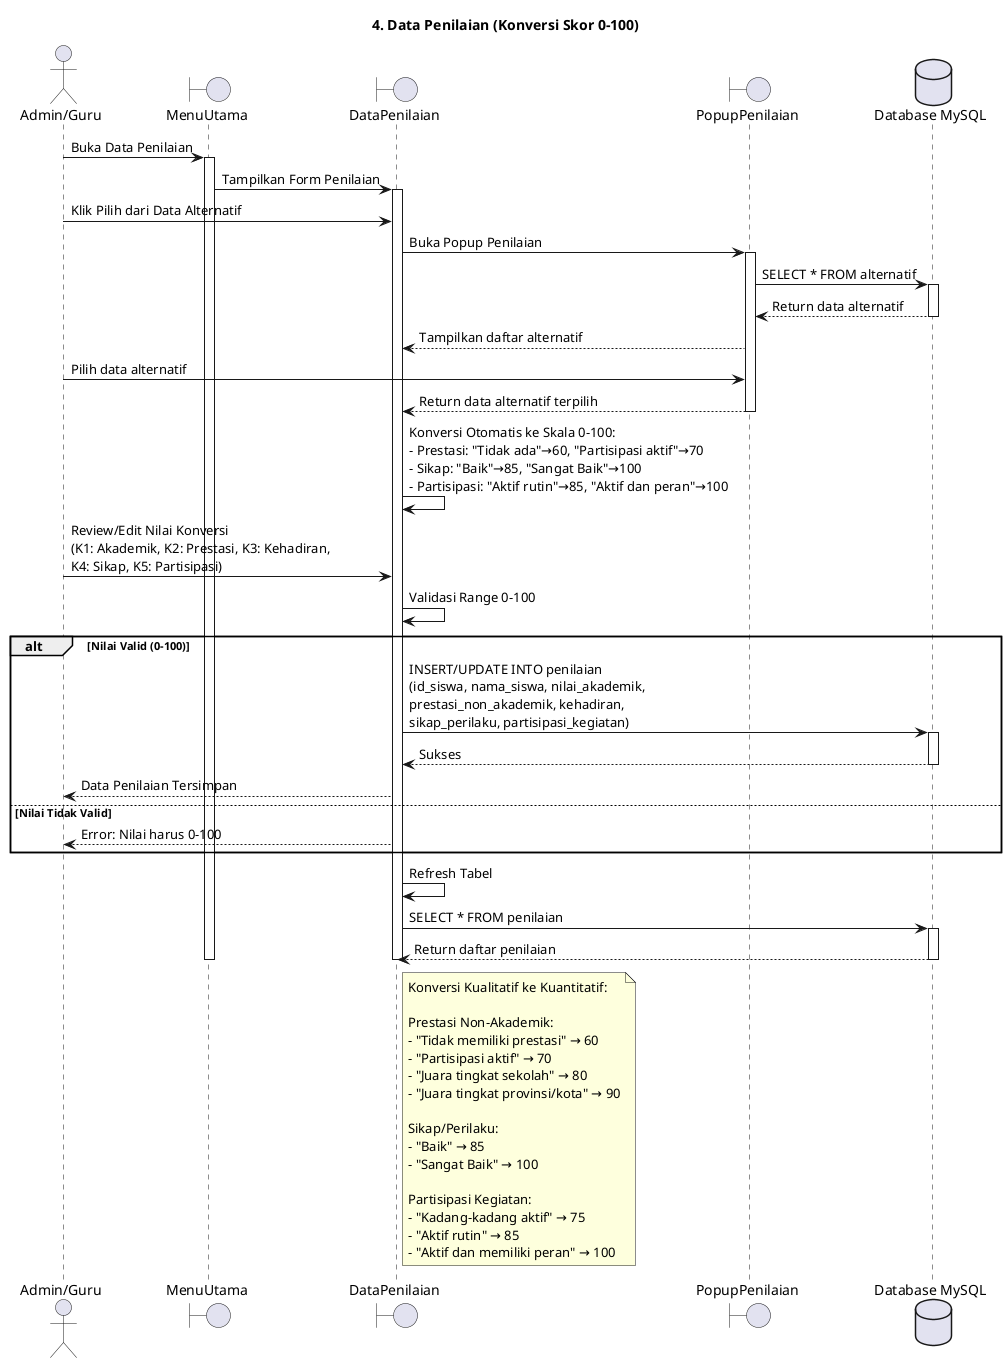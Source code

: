 @startuml Sequence_4_Data_Penilaian

title 4. Data Penilaian (Konversi Skor 0-100)

actor "Admin/Guru" as User
boundary "MenuUtama" as Menu
boundary "DataPenilaian" as PenilaianUI
boundary "PopupPenilaian" as PopupUI
database "Database MySQL" as DB

User -> Menu: Buka Data Penilaian
activate Menu

Menu -> PenilaianUI: Tampilkan Form Penilaian
activate PenilaianUI

User -> PenilaianUI: Klik Pilih dari Data Alternatif

PenilaianUI -> PopupUI: Buka Popup Penilaian
activate PopupUI

PopupUI -> DB: SELECT * FROM alternatif
activate DB
DB --> PopupUI: Return data alternatif
deactivate DB

PopupUI --> PenilaianUI: Tampilkan daftar alternatif

User -> PopupUI: Pilih data alternatif
PopupUI --> PenilaianUI: Return data alternatif terpilih
deactivate PopupUI

PenilaianUI -> PenilaianUI: Konversi Otomatis ke Skala 0-100:\n- Prestasi: "Tidak ada"→60, "Partisipasi aktif"→70\n- Sikap: "Baik"→85, "Sangat Baik"→100\n- Partisipasi: "Aktif rutin"→85, "Aktif dan peran"→100

User -> PenilaianUI: Review/Edit Nilai Konversi\n(K1: Akademik, K2: Prestasi, K3: Kehadiran,\nK4: Sikap, K5: Partisipasi)

PenilaianUI -> PenilaianUI: Validasi Range 0-100

alt Nilai Valid (0-100)
    PenilaianUI -> DB: INSERT/UPDATE INTO penilaian\n(id_siswa, nama_siswa, nilai_akademik,\nprestasi_non_akademik, kehadiran,\nsikap_perilaku, partisipasi_kegiatan)
    activate DB
    DB --> PenilaianUI: Sukses
    deactivate DB
    
    PenilaianUI --> User: Data Penilaian Tersimpan
else Nilai Tidak Valid
    PenilaianUI --> User: Error: Nilai harus 0-100
end

PenilaianUI -> PenilaianUI: Refresh Tabel
PenilaianUI -> DB: SELECT * FROM penilaian
activate DB
DB --> PenilaianUI: Return daftar penilaian
deactivate DB

deactivate PenilaianUI
deactivate Menu

note right of PenilaianUI
Konversi Kualitatif ke Kuantitatif:

Prestasi Non-Akademik:
- "Tidak memiliki prestasi" → 60
- "Partisipasi aktif" → 70
- "Juara tingkat sekolah" → 80
- "Juara tingkat provinsi/kota" → 90

Sikap/Perilaku:
- "Baik" → 85
- "Sangat Baik" → 100

Partisipasi Kegiatan:
- "Kadang-kadang aktif" → 75
- "Aktif rutin" → 85
- "Aktif dan memiliki peran" → 100
end note

@enduml
